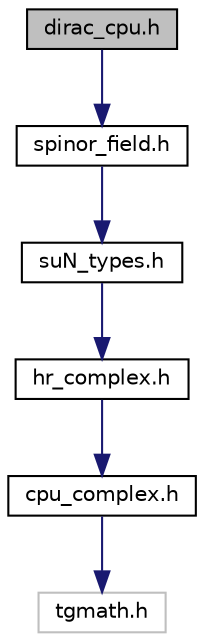 digraph "dirac_cpu.h"
{
 // LATEX_PDF_SIZE
  edge [fontname="Helvetica",fontsize="10",labelfontname="Helvetica",labelfontsize="10"];
  node [fontname="Helvetica",fontsize="10",shape=record];
  Node1 [label="dirac_cpu.h",height=0.2,width=0.4,color="black", fillcolor="grey75", style="filled", fontcolor="black",tooltip="Implementation of the Dirac operator for calculation on CPUs."];
  Node1 -> Node2 [color="midnightblue",fontsize="10",style="solid"];
  Node2 [label="spinor_field.h",height=0.2,width=0.4,color="black", fillcolor="white", style="filled",URL="$d3/ded/spinor__field_8h.html",tooltip="The elementary site structures defined in suN.h are used in this file to define field structures that..."];
  Node2 -> Node3 [color="midnightblue",fontsize="10",style="solid"];
  Node3 [label="suN_types.h",height=0.2,width=0.4,color="black", fillcolor="white", style="filled",URL="$d9/d21/suN__types_8h_source.html",tooltip=" "];
  Node3 -> Node4 [color="midnightblue",fontsize="10",style="solid"];
  Node4 [label="hr_complex.h",height=0.2,width=0.4,color="black", fillcolor="white", style="filled",URL="$d1/d74/hr__complex_8h_source.html",tooltip=" "];
  Node4 -> Node5 [color="midnightblue",fontsize="10",style="solid"];
  Node5 [label="cpu_complex.h",height=0.2,width=0.4,color="black", fillcolor="white", style="filled",URL="$d2/dfb/cpu__complex_8h_source.html",tooltip=" "];
  Node5 -> Node6 [color="midnightblue",fontsize="10",style="solid"];
  Node6 [label="tgmath.h",height=0.2,width=0.4,color="grey75", fillcolor="white", style="filled",tooltip=" "];
}
